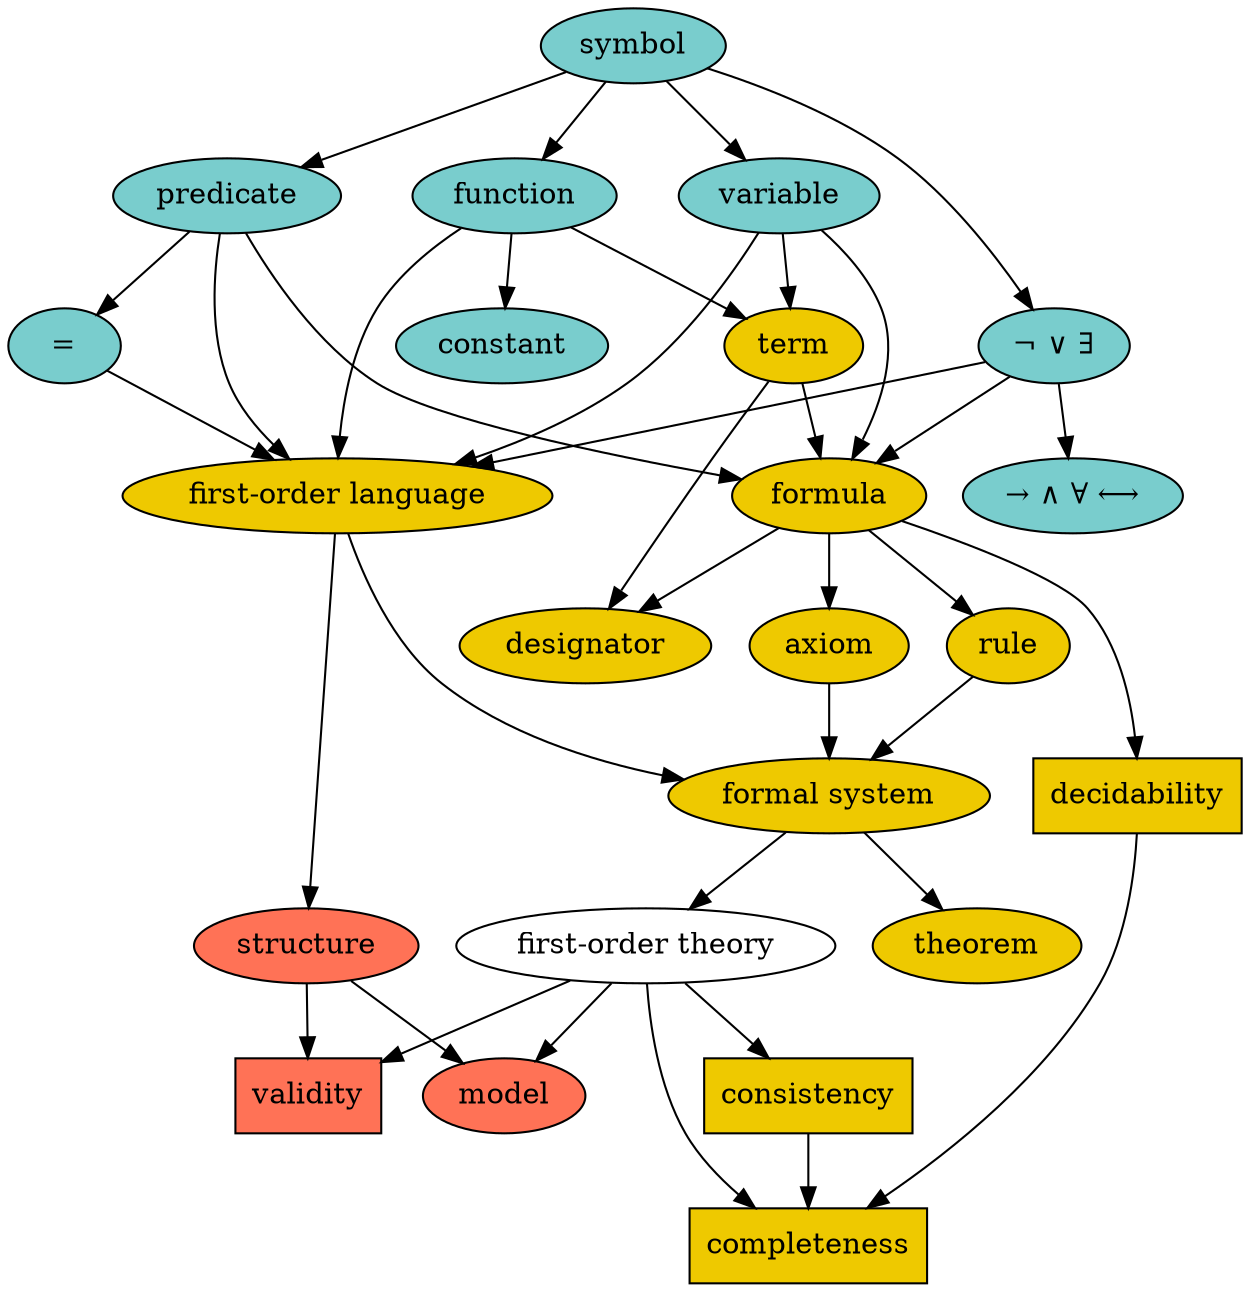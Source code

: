 digraph {
  theory[label="first-order theory"];

  subgraph symbols {
    node [style=filled,fillcolor=darkslategray3];
    rankdir="LR";
    style=filled; 
    color=lightgrey;
    label="symbols";

    symbol;
    variable;
    function;
    predicate;
    constant;
    connective[label="¬ ∨ ∃"];
    defined_symbol[label="→ ∧ ∀ ⟷"];
    equality[label="="];

    symbol -> variable;
    symbol -> function;
    symbol -> predicate;
    symbol -> connective;
    connective -> defined_symbol;
    predicate -> equality;
    function -> constant;
  } 

  subgraph syntax {
    node [style=filled,fillcolor=gold2];
    style=filled; 
    color=lightgrey;
    label="syntax";

    first_order_lang[label="first-order language"];
    term;
    formula;
    designator;
    axiom;
    rule;
    theorem;
    formal_system[label="formal system"];
    consistency[shape=box];
    decidability[shape=box];
    completeness[shape=box];

    term -> formula;
    formula -> axiom;
    formula -> rule;
    term -> designator;
    formula -> designator;
    first_order_lang -> formal_system;
    axiom -> formal_system;
    rule -> formal_system;
    formal_system -> theorem;
    formula -> decidability;
    decidability -> completeness;
    consistency -> completeness;
  }

  subgraph semantics {
    node [style=filled,fillcolor=coral1];
    style=filled; 
    color=lightgrey;
    label="semantics";

    structure;
    model;
    validity[shape=box];

    structure -> model;
    structure -> validity;
  }

  variable -> first_order_lang;
  function -> first_order_lang;
  predicate -> first_order_lang;
  connective -> first_order_lang;
  equality -> first_order_lang;
  variable -> term;
  function -> term;
  variable -> formula;
  predicate -> formula;
  connective -> formula;

  first_order_lang -> structure;
  formal_system -> theory;
  theory -> model;
  theory -> validity;
  theory -> consistency;
  theory -> completeness;

}
